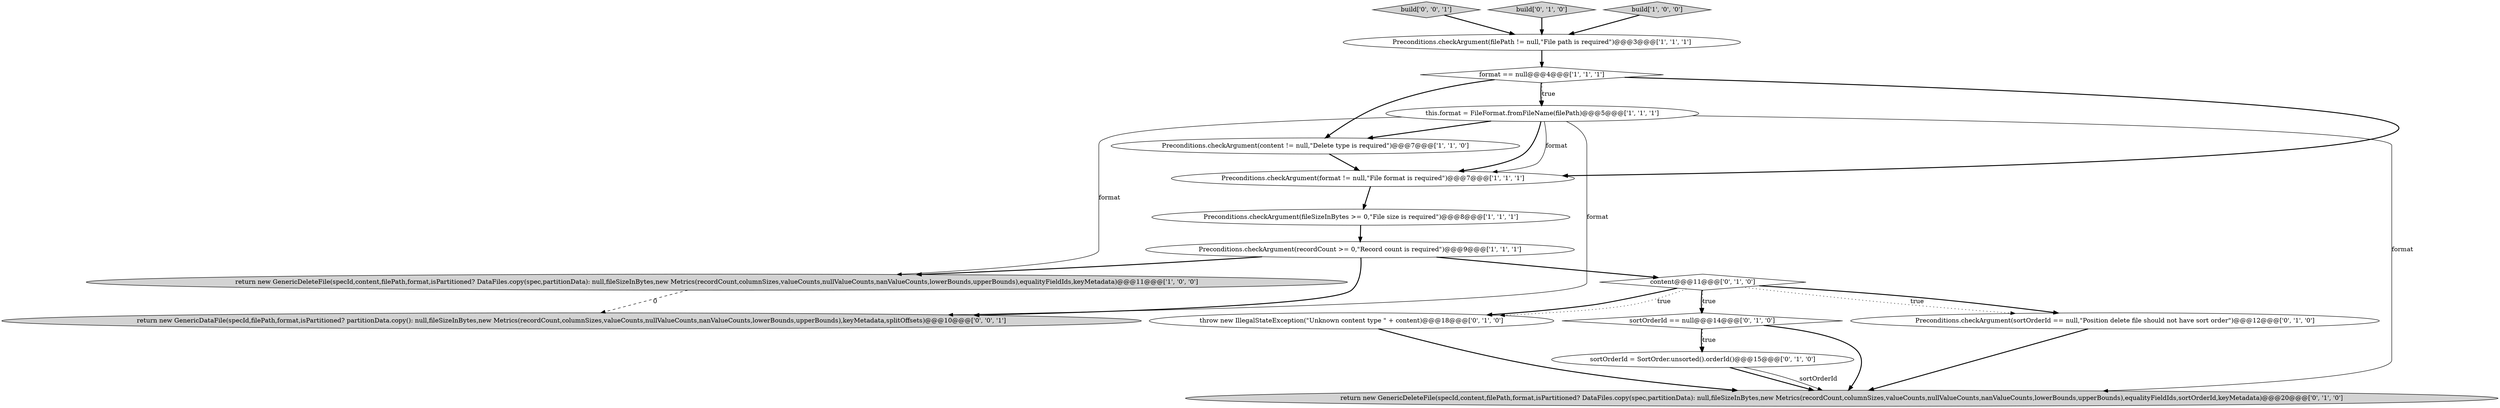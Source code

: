 digraph {
9 [style = filled, label = "throw new IllegalStateException(\"Unknown content type \" + content)@@@18@@@['0', '1', '0']", fillcolor = white, shape = ellipse image = "AAA1AAABBB2BBB"];
17 [style = filled, label = "build['0', '0', '1']", fillcolor = lightgray, shape = diamond image = "AAA0AAABBB3BBB"];
16 [style = filled, label = "return new GenericDataFile(specId,filePath,format,isPartitioned? partitionData.copy(): null,fileSizeInBytes,new Metrics(recordCount,columnSizes,valueCounts,nullValueCounts,nanValueCounts,lowerBounds,upperBounds),keyMetadata,splitOffsets)@@@10@@@['0', '0', '1']", fillcolor = lightgray, shape = ellipse image = "AAA0AAABBB3BBB"];
15 [style = filled, label = "build['0', '1', '0']", fillcolor = lightgray, shape = diamond image = "AAA0AAABBB2BBB"];
5 [style = filled, label = "Preconditions.checkArgument(filePath != null,\"File path is required\")@@@3@@@['1', '1', '1']", fillcolor = white, shape = ellipse image = "AAA0AAABBB1BBB"];
7 [style = filled, label = "Preconditions.checkArgument(fileSizeInBytes >= 0,\"File size is required\")@@@8@@@['1', '1', '1']", fillcolor = white, shape = ellipse image = "AAA0AAABBB1BBB"];
10 [style = filled, label = "sortOrderId == null@@@14@@@['0', '1', '0']", fillcolor = white, shape = diamond image = "AAA1AAABBB2BBB"];
2 [style = filled, label = "format == null@@@4@@@['1', '1', '1']", fillcolor = white, shape = diamond image = "AAA0AAABBB1BBB"];
11 [style = filled, label = "content@@@11@@@['0', '1', '0']", fillcolor = white, shape = diamond image = "AAA0AAABBB2BBB"];
1 [style = filled, label = "this.format = FileFormat.fromFileName(filePath)@@@5@@@['1', '1', '1']", fillcolor = white, shape = ellipse image = "AAA0AAABBB1BBB"];
14 [style = filled, label = "sortOrderId = SortOrder.unsorted().orderId()@@@15@@@['0', '1', '0']", fillcolor = white, shape = ellipse image = "AAA1AAABBB2BBB"];
8 [style = filled, label = "return new GenericDeleteFile(specId,content,filePath,format,isPartitioned? DataFiles.copy(spec,partitionData): null,fileSizeInBytes,new Metrics(recordCount,columnSizes,valueCounts,nullValueCounts,nanValueCounts,lowerBounds,upperBounds),equalityFieldIds,keyMetadata)@@@11@@@['1', '0', '0']", fillcolor = lightgray, shape = ellipse image = "AAA0AAABBB1BBB"];
13 [style = filled, label = "return new GenericDeleteFile(specId,content,filePath,format,isPartitioned? DataFiles.copy(spec,partitionData): null,fileSizeInBytes,new Metrics(recordCount,columnSizes,valueCounts,nullValueCounts,nanValueCounts,lowerBounds,upperBounds),equalityFieldIds,sortOrderId,keyMetadata)@@@20@@@['0', '1', '0']", fillcolor = lightgray, shape = ellipse image = "AAA1AAABBB2BBB"];
0 [style = filled, label = "Preconditions.checkArgument(recordCount >= 0,\"Record count is required\")@@@9@@@['1', '1', '1']", fillcolor = white, shape = ellipse image = "AAA0AAABBB1BBB"];
6 [style = filled, label = "Preconditions.checkArgument(content != null,\"Delete type is required\")@@@7@@@['1', '1', '0']", fillcolor = white, shape = ellipse image = "AAA0AAABBB1BBB"];
4 [style = filled, label = "Preconditions.checkArgument(format != null,\"File format is required\")@@@7@@@['1', '1', '1']", fillcolor = white, shape = ellipse image = "AAA0AAABBB1BBB"];
12 [style = filled, label = "Preconditions.checkArgument(sortOrderId == null,\"Position delete file should not have sort order\")@@@12@@@['0', '1', '0']", fillcolor = white, shape = ellipse image = "AAA1AAABBB2BBB"];
3 [style = filled, label = "build['1', '0', '0']", fillcolor = lightgray, shape = diamond image = "AAA0AAABBB1BBB"];
5->2 [style = bold, label=""];
11->9 [style = dotted, label="true"];
8->16 [style = dashed, label="0"];
4->7 [style = bold, label=""];
11->12 [style = bold, label=""];
2->4 [style = bold, label=""];
6->4 [style = bold, label=""];
11->10 [style = dotted, label="true"];
11->12 [style = dotted, label="true"];
1->13 [style = solid, label="format"];
9->13 [style = bold, label=""];
14->13 [style = bold, label=""];
1->16 [style = solid, label="format"];
11->9 [style = bold, label=""];
0->8 [style = bold, label=""];
1->6 [style = bold, label=""];
0->11 [style = bold, label=""];
3->5 [style = bold, label=""];
12->13 [style = bold, label=""];
1->4 [style = solid, label="format"];
2->1 [style = dotted, label="true"];
11->10 [style = bold, label=""];
10->13 [style = bold, label=""];
2->1 [style = bold, label=""];
7->0 [style = bold, label=""];
1->8 [style = solid, label="format"];
15->5 [style = bold, label=""];
1->4 [style = bold, label=""];
2->6 [style = bold, label=""];
14->13 [style = solid, label="sortOrderId"];
10->14 [style = dotted, label="true"];
10->14 [style = bold, label=""];
17->5 [style = bold, label=""];
0->16 [style = bold, label=""];
}
